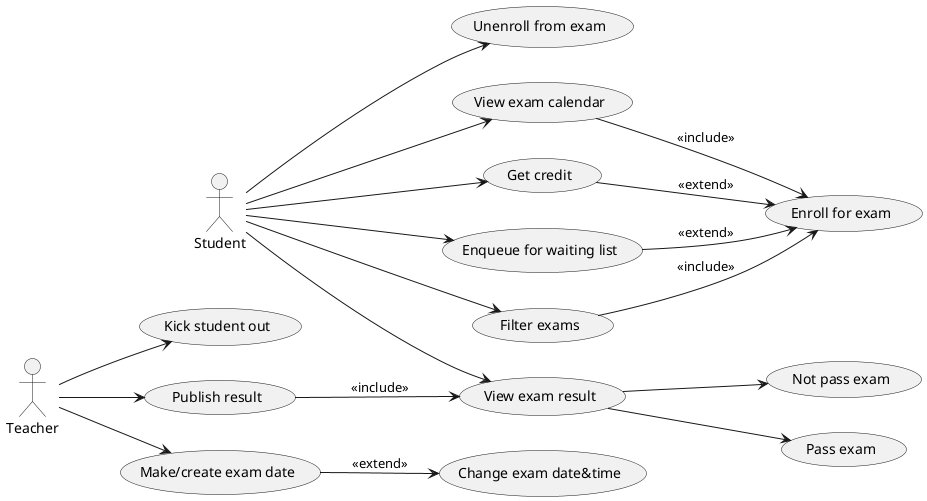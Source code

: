 @startuml UseCases1
left to right direction
actor Student as s
actor Teacher as t
usecase "Enroll for exam" as SI
usecase "Get credit" as GC1
usecase "Enqueue for waiting list" as QWL1
usecase "View exam calendar" as VEC1
usecase "Filter exams" as FE1
usecase "View exam result" as VER1
usecase "Unenroll from exam" as SO1
usecase "Kick student out" as KSO1
usecase "Publish result" as PR
usecase "Make/create exam date" as MED
usecase "Change exam date&time" as CED
usecase "Not pass exam" as NPE
usecase "Pass exam" as PE
 
s --> GC1
s --> QWL1
s --> VEC1
s --> FE1
s --> VER1
s --> SO1

VER1 --> NPE
VER1 --> PE
GC1 --> SI : <<extend>>
VEC1 --> SI : <<include>>
FE1 --> SI : <<include>>
QWL1 --> SI : <<extend>>
PR --> VER1 : <<include>>
MED --> CED : <<extend>>

t --> KSO1
t --> PR
t --> MED
@enduml
